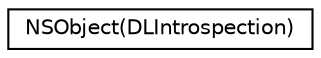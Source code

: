 digraph "类继承关系图"
{
  edge [fontname="Helvetica",fontsize="10",labelfontname="Helvetica",labelfontsize="10"];
  node [fontname="Helvetica",fontsize="10",shape=record];
  rankdir="LR";
  Node0 [label="NSObject(DLIntrospection)",height=0.2,width=0.4,color="black", fillcolor="white", style="filled",URL="$category_n_s_object_07_d_l_introspection_08.html"];
}
